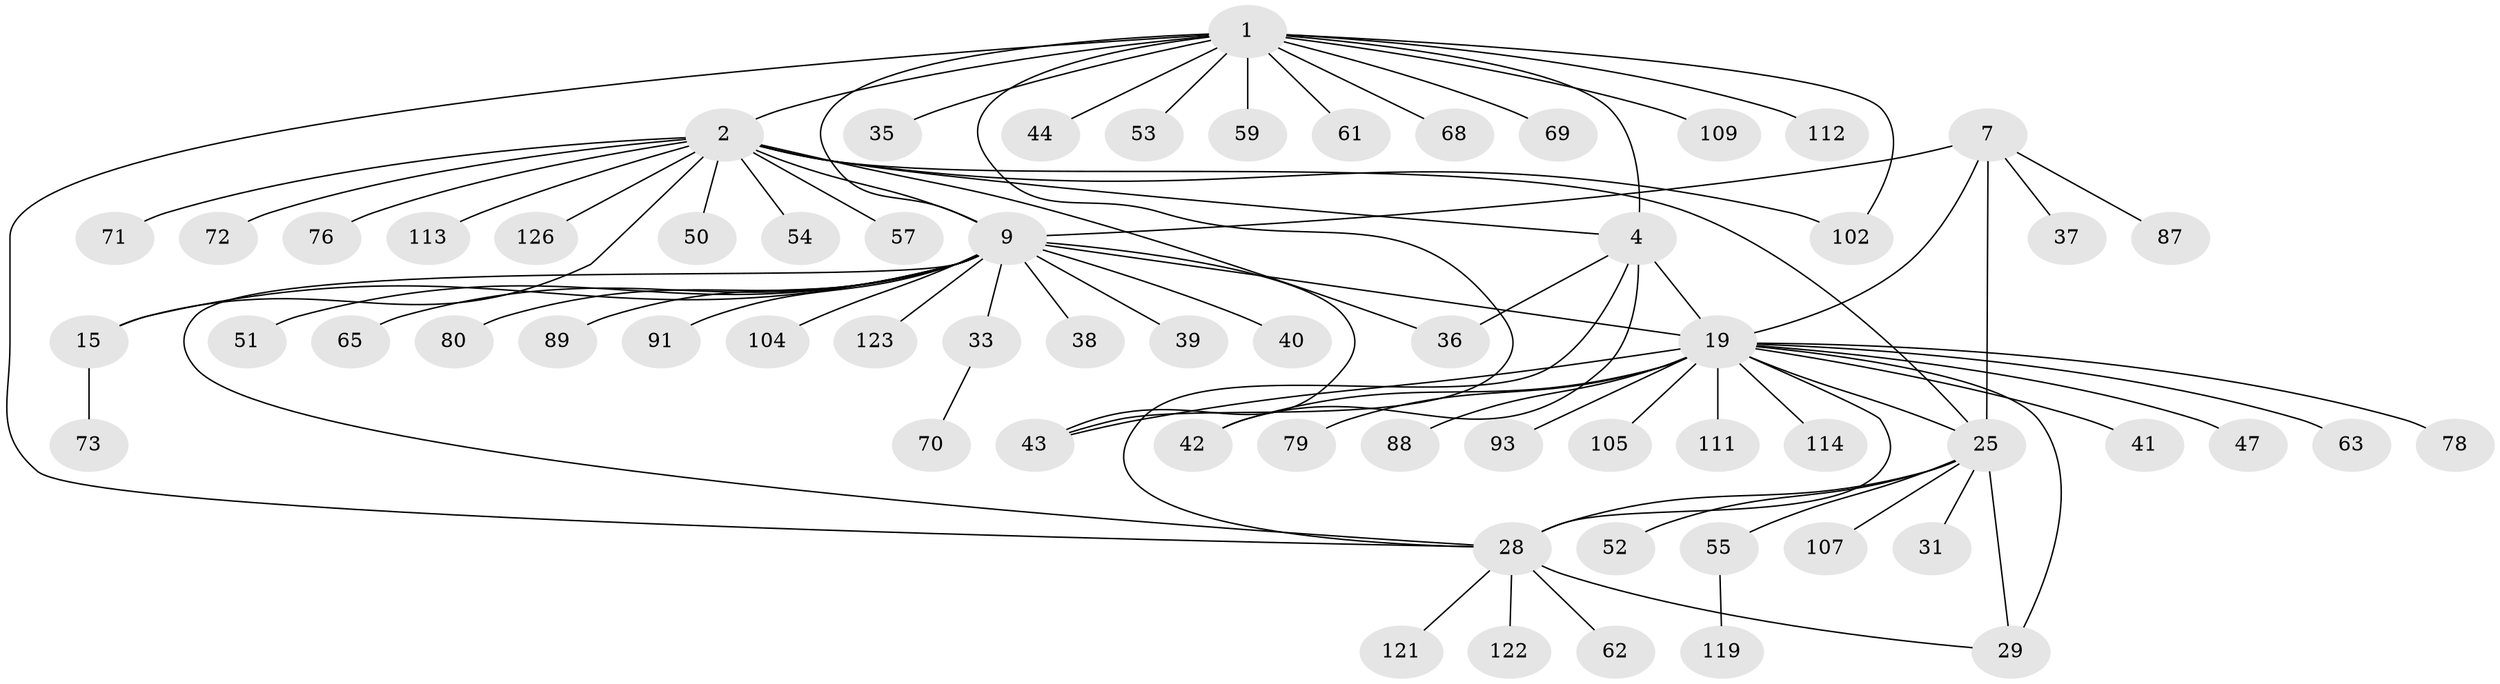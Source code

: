 // original degree distribution, {5: 0.015503875968992248, 8: 0.06201550387596899, 10: 0.031007751937984496, 11: 0.015503875968992248, 12: 0.007751937984496124, 7: 0.031007751937984496, 9: 0.031007751937984496, 6: 0.023255813953488372, 13: 0.007751937984496124, 14: 0.007751937984496124, 1: 0.5348837209302325, 4: 0.015503875968992248, 2: 0.20155038759689922, 3: 0.015503875968992248}
// Generated by graph-tools (version 1.1) at 2025/15/03/09/25 04:15:53]
// undirected, 64 vertices, 81 edges
graph export_dot {
graph [start="1"]
  node [color=gray90,style=filled];
  1 [super="+3+5"];
  2 [super="+14"];
  4 [super="+96+97"];
  7 [super="+8+120"];
  9 [super="+12+45+10+34"];
  15 [super="+32+115"];
  19 [super="+20+26+21"];
  25 [super="+27+92+66"];
  28 [super="+90+75+49+60"];
  29;
  31;
  33 [super="+108+106"];
  35;
  36 [super="+94"];
  37 [super="+128"];
  38;
  39;
  40;
  41;
  42 [super="+124+95"];
  43 [super="+100"];
  44;
  47;
  50;
  51;
  52 [super="+64"];
  53 [super="+125"];
  54 [super="+81"];
  55 [super="+83"];
  57 [super="+58"];
  59;
  61;
  62;
  63;
  65 [super="+101"];
  68 [super="+74"];
  69;
  70;
  71;
  72;
  73;
  76;
  78 [super="+82"];
  79;
  80;
  87;
  88;
  89;
  91;
  93;
  102 [super="+118"];
  104;
  105 [super="+110"];
  107;
  109;
  111;
  112;
  113;
  114;
  119 [super="+129"];
  121;
  122;
  123;
  126;
  1 -- 2 [weight=4];
  1 -- 4 [weight=4];
  1 -- 68;
  1 -- 43;
  1 -- 44;
  1 -- 109;
  1 -- 59;
  1 -- 35;
  1 -- 69;
  1 -- 102;
  1 -- 9;
  1 -- 112;
  1 -- 53;
  1 -- 28;
  1 -- 61;
  2 -- 4;
  2 -- 113;
  2 -- 57 [weight=2];
  2 -- 36;
  2 -- 102;
  2 -- 71;
  2 -- 72;
  2 -- 9 [weight=6];
  2 -- 76;
  2 -- 15 [weight=3];
  2 -- 50;
  2 -- 54;
  2 -- 25;
  2 -- 126;
  4 -- 28;
  4 -- 42;
  4 -- 19 [weight=2];
  4 -- 36;
  7 -- 9 [weight=8];
  7 -- 37;
  7 -- 19;
  7 -- 87;
  7 -- 25;
  9 -- 38;
  9 -- 40;
  9 -- 80;
  9 -- 65;
  9 -- 15 [weight=2];
  9 -- 19 [weight=3];
  9 -- 89;
  9 -- 91;
  9 -- 28;
  9 -- 33;
  9 -- 39;
  9 -- 104;
  9 -- 43;
  9 -- 51;
  9 -- 123;
  15 -- 73;
  19 -- 105;
  19 -- 42;
  19 -- 43 [weight=2];
  19 -- 41;
  19 -- 78;
  19 -- 47;
  19 -- 88;
  19 -- 79;
  19 -- 114;
  19 -- 93;
  19 -- 25 [weight=4];
  19 -- 28 [weight=2];
  19 -- 29 [weight=2];
  19 -- 63;
  19 -- 111;
  25 -- 28 [weight=2];
  25 -- 29 [weight=2];
  25 -- 52;
  25 -- 107;
  25 -- 55;
  25 -- 31;
  28 -- 29;
  28 -- 62;
  28 -- 121;
  28 -- 122;
  33 -- 70;
  55 -- 119;
}

